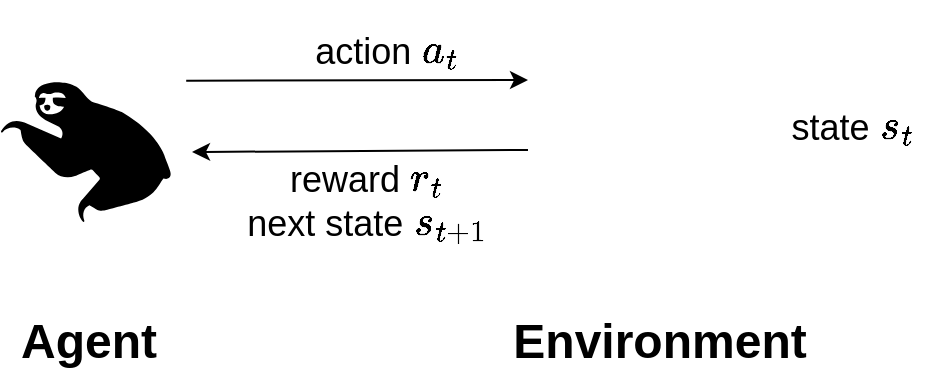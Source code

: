 <mxfile version="15.8.3" type="device"><diagram id="HY6o_BqShT9dHLdjTyZm" name="Page-1"><mxGraphModel dx="578" dy="392" grid="1" gridSize="10" guides="1" tooltips="1" connect="1" arrows="1" fold="1" page="1" pageScale="1" pageWidth="827" pageHeight="1169" math="1" shadow="0"><root><mxCell id="0"/><mxCell id="1" parent="0"/><mxCell id="R6yDiRDJmDdNoRyAZvM6-6" value="" style="shape=mxgraph.signs.animals.sloth;html=1;pointerEvents=1;fillColor=#000000;strokeColor=none;verticalLabelPosition=bottom;verticalAlign=top;align=center;sketch=0;fontSize=24;" vertex="1" parent="1"><mxGeometry x="124.44" y="211" width="85.56" height="70" as="geometry"/></mxCell><mxCell id="R6yDiRDJmDdNoRyAZvM6-8" value="" style="endArrow=classic;html=1;rounded=0;fontSize=24;exitX=1.083;exitY=-0.009;exitDx=0;exitDy=0;exitPerimeter=0;entryX=0;entryY=0;entryDx=0;entryDy=0;" edge="1" parent="1" source="R6yDiRDJmDdNoRyAZvM6-6"><mxGeometry width="50" height="50" relative="1" as="geometry"><mxPoint x="270" y="260" as="sourcePoint"/><mxPoint x="388" y="210" as="targetPoint"/></mxGeometry></mxCell><mxCell id="R6yDiRDJmDdNoRyAZvM6-9" value="action \( a_t \)" style="text;html=1;align=center;verticalAlign=middle;resizable=0;points=[];autosize=1;strokeColor=none;fillColor=none;fontSize=18;" vertex="1" parent="1"><mxGeometry x="252" y="181" width="130" height="30" as="geometry"/></mxCell><mxCell id="R6yDiRDJmDdNoRyAZvM6-10" value="" style="endArrow=classic;html=1;rounded=0;fontSize=18;exitX=0;exitY=0.5;exitDx=0;exitDy=0;entryX=1.117;entryY=0.5;entryDx=0;entryDy=0;entryPerimeter=0;" edge="1" parent="1" target="R6yDiRDJmDdNoRyAZvM6-6"><mxGeometry width="50" height="50" relative="1" as="geometry"><mxPoint x="388" y="245" as="sourcePoint"/><mxPoint x="320" y="260" as="targetPoint"/></mxGeometry></mxCell><mxCell id="R6yDiRDJmDdNoRyAZvM6-11" value="reward \(r_t\)&lt;br&gt;next state \(s_{t+1}\)" style="edgeLabel;html=1;align=center;verticalAlign=middle;resizable=0;points=[];fontSize=18;" vertex="1" connectable="0" parent="R6yDiRDJmDdNoRyAZvM6-10"><mxGeometry x="0.256" y="3" relative="1" as="geometry"><mxPoint x="24" y="22" as="offset"/></mxGeometry></mxCell><mxCell id="R6yDiRDJmDdNoRyAZvM6-14" value="state \(s_t\)" style="text;html=1;strokeColor=none;fillColor=none;align=center;verticalAlign=middle;whiteSpace=wrap;rounded=0;fontSize=18;" vertex="1" parent="1"><mxGeometry x="508.5" y="219" width="83" height="30" as="geometry"/></mxCell><mxCell id="R6yDiRDJmDdNoRyAZvM6-16" value="&lt;b&gt;&lt;font style=&quot;font-size: 24px&quot;&gt;Agent&lt;/font&gt;&lt;/b&gt;" style="text;html=1;strokeColor=none;fillColor=none;align=center;verticalAlign=middle;whiteSpace=wrap;rounded=0;fontSize=18;" vertex="1" parent="1"><mxGeometry x="127" y="326" width="83" height="30" as="geometry"/></mxCell><mxCell id="R6yDiRDJmDdNoRyAZvM6-17" value="&lt;b&gt;&lt;font style=&quot;font-size: 24px&quot;&gt;Environment&lt;/font&gt;&lt;/b&gt;" style="text;html=1;strokeColor=none;fillColor=none;align=center;verticalAlign=middle;whiteSpace=wrap;rounded=0;fontSize=18;" vertex="1" parent="1"><mxGeometry x="379" y="326" width="150" height="30" as="geometry"/></mxCell><mxCell id="R6yDiRDJmDdNoRyAZvM6-19" value="" style="shape=image;html=1;verticalAlign=top;verticalLabelPosition=bottom;labelBackgroundColor=#ffffff;imageAspect=0;aspect=fixed;image=https://cdn1.iconfinder.com/data/icons/filled-line-christmas-icons/75/_tree-128.png;fontSize=24;strokeColor=#FFFFFF;" vertex="1" parent="1"><mxGeometry x="379" y="170" width="128" height="128" as="geometry"/></mxCell></root></mxGraphModel></diagram></mxfile>